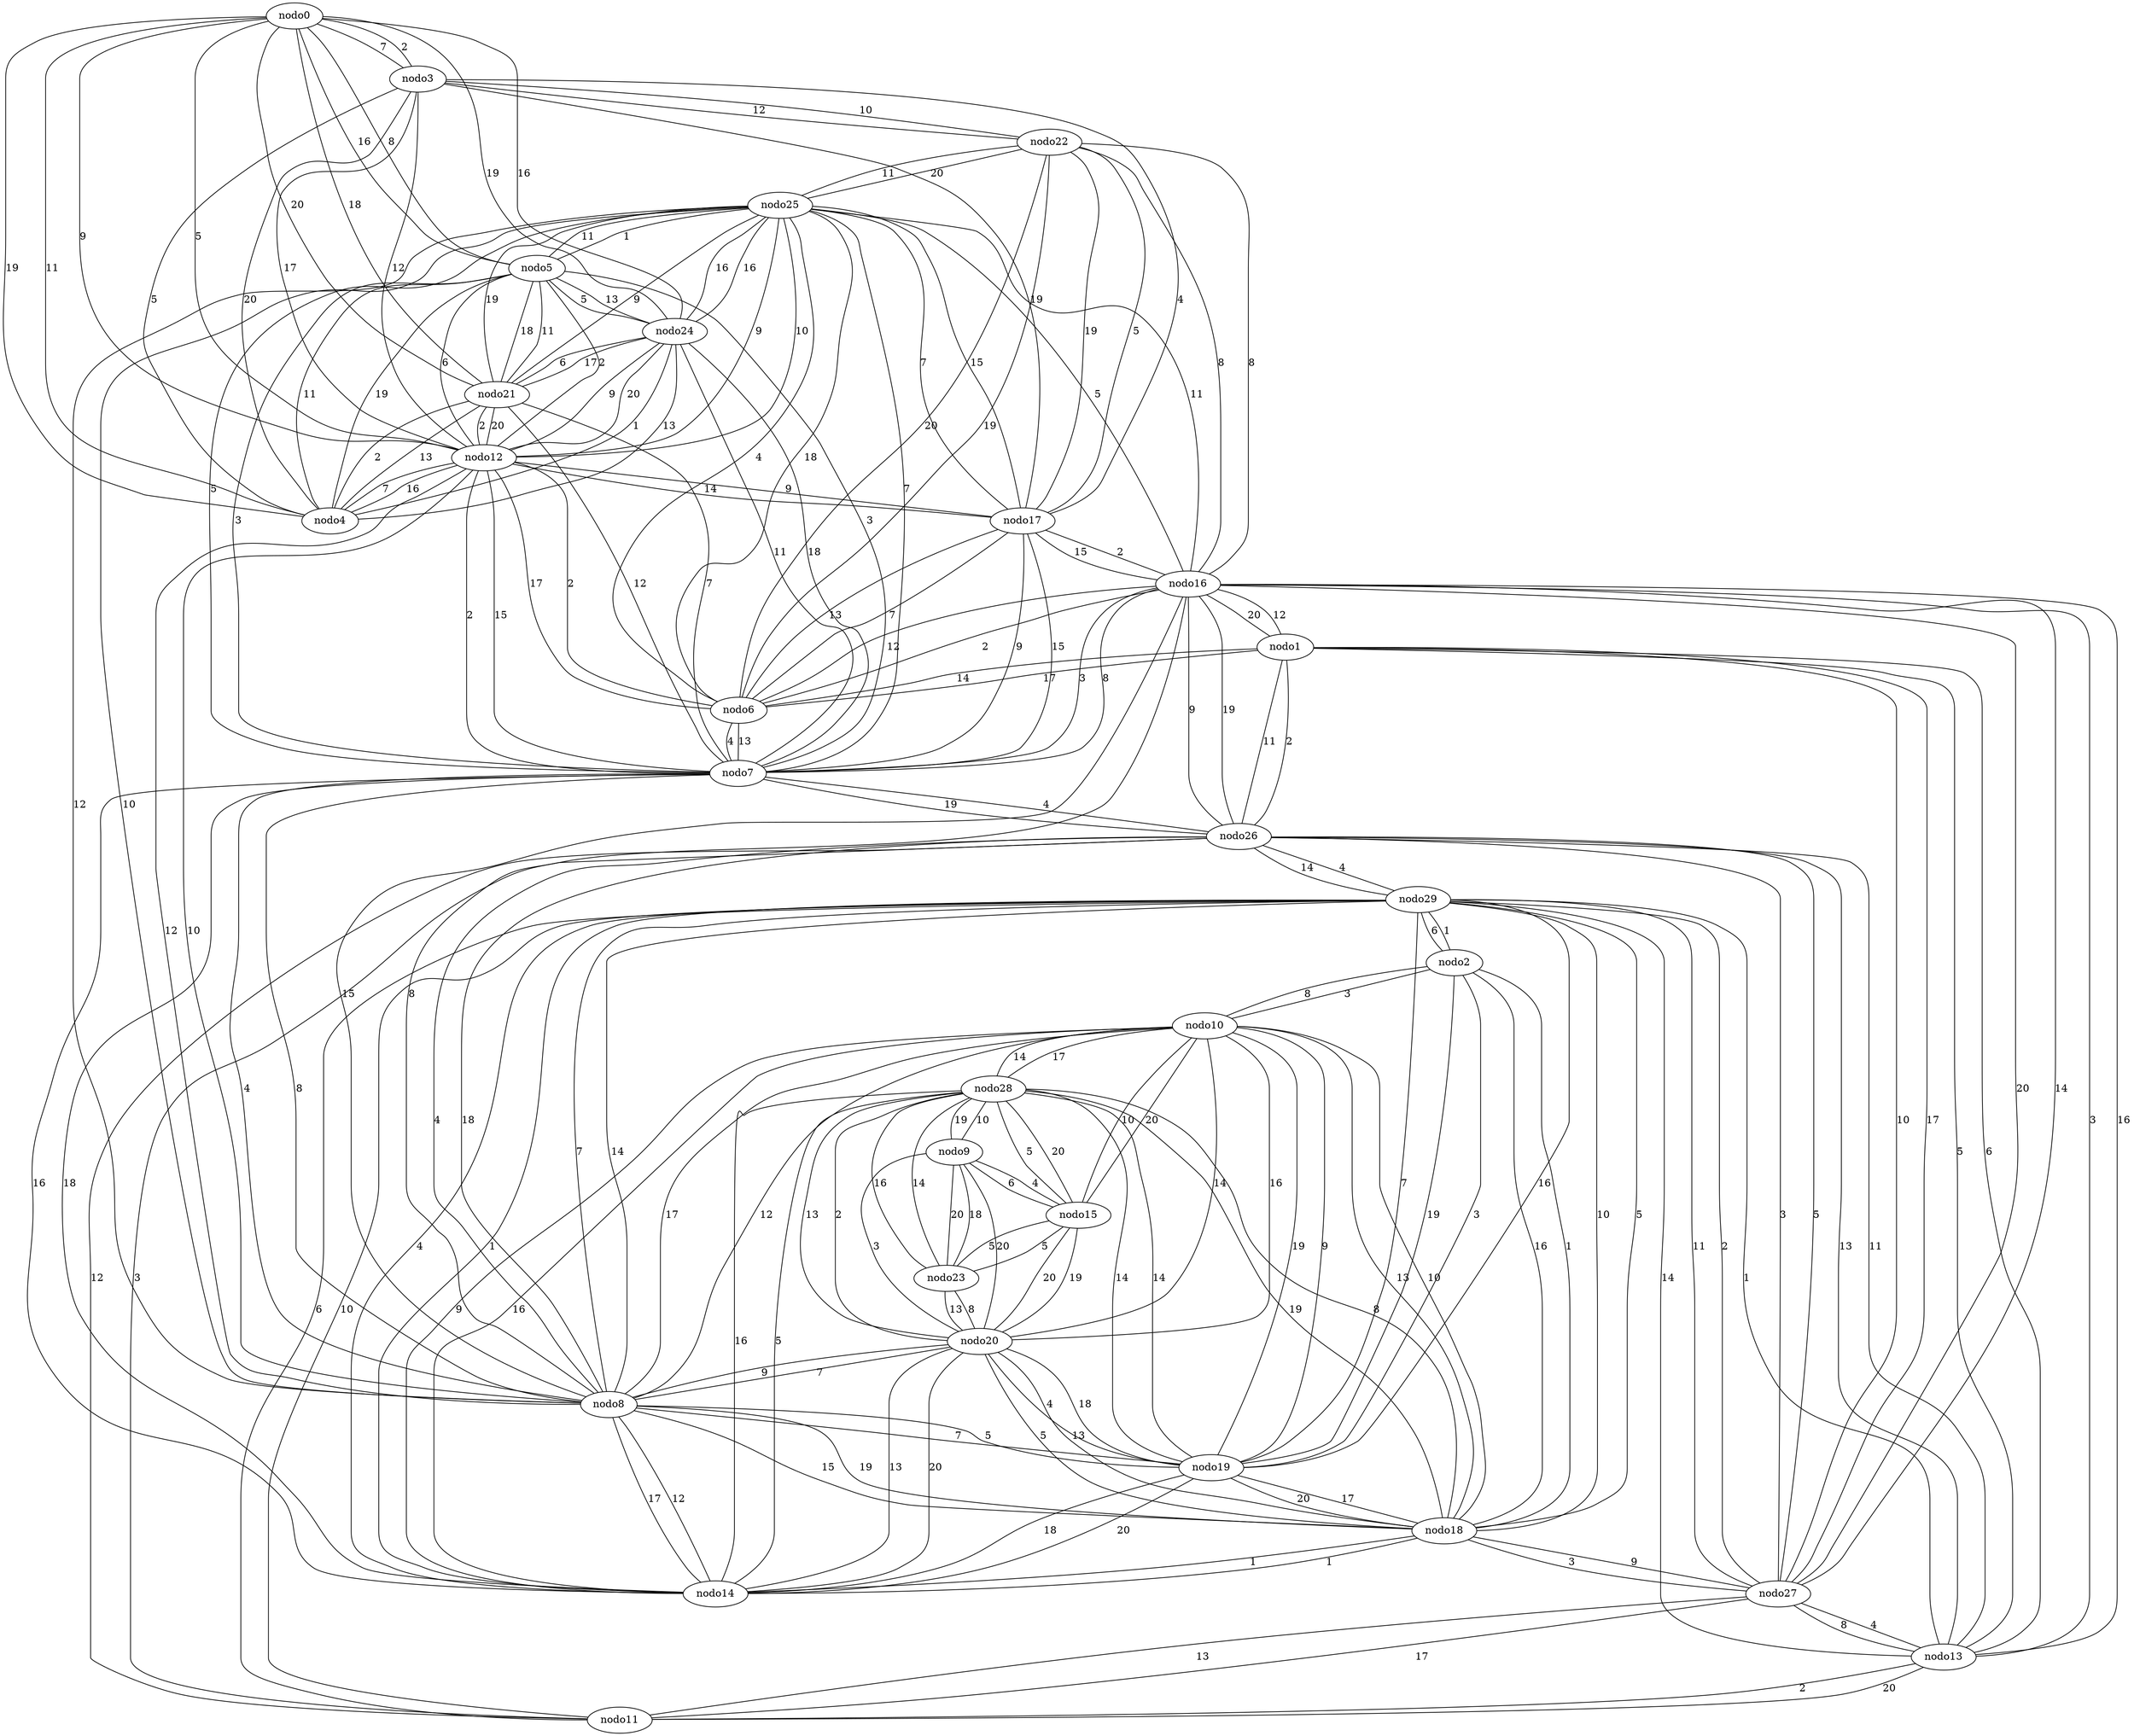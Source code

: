graph X {
 0 [label="nodo0"];
 1 [label="nodo1"];
 2 [label="nodo2"];
 3 [label="nodo3"];
 4 [label="nodo4"];
 5 [label="nodo5"];
 6 [label="nodo6"];
 7 [label="nodo7"];
 8 [label="nodo8"];
 9 [label="nodo9"];
 10 [label="nodo10"];
 11 [label="nodo11"];
 12 [label="nodo12"];
 13 [label="nodo13"];
 14 [label="nodo14"];
 15 [label="nodo15"];
 16 [label="nodo16"];
 17 [label="nodo17"];
 18 [label="nodo18"];
 19 [label="nodo19"];
 20 [label="nodo20"];
 21 [label="nodo21"];
 22 [label="nodo22"];
 23 [label="nodo23"];
 24 [label="nodo24"];
 25 [label="nodo25"];
 26 [label="nodo26"];
 27 [label="nodo27"];
 28 [label="nodo28"];
 29 [label="nodo29"];
 0 [label="nodo0"];
 3 [label="nodo3"];
 4 [label="nodo4"];
 5 [label="nodo5"];
 12 [label="nodo12"];
 21 [label="nodo21"];
 24 [label="nodo24"];
 1 [label="nodo1"];
 6 [label="nodo6"];
 13 [label="nodo13"];
 16 [label="nodo16"];
 26 [label="nodo26"];
 27 [label="nodo27"];
 2 [label="nodo2"];
 10 [label="nodo10"];
 18 [label="nodo18"];
 19 [label="nodo19"];
 29 [label="nodo29"];
 17 [label="nodo17"];
 22 [label="nodo22"];
 7 [label="nodo7"];
 25 [label="nodo25"];
 8 [label="nodo8"];
 14 [label="nodo14"];
 20 [label="nodo20"];
 9 [label="nodo9"];
 15 [label="nodo15"];
 23 [label="nodo23"];
 28 [label="nodo28"];
 11 [label="nodo11"];
  0 -- 3  [label="7"];
  0 -- 4  [label="19"];
  0 -- 5  [label="8"];
  0 -- 12  [label="9"];
  0 -- 21  [label="20"];
  0 -- 24  [label="16"];
  1 -- 6  [label="14"];
  1 -- 13  [label="6"];
  1 -- 16  [label="12"];
  1 -- 26  [label="2"];
  1 -- 27  [label="10"];
  2 -- 10  [label="3"];
  2 -- 18  [label="16"];
  2 -- 19  [label="19"];
  2 -- 29  [label="6"];
  3 -- 0  [label="2"];
  3 -- 4  [label="5"];
  3 -- 12  [label="12"];
  3 -- 17  [label="19"];
  3 -- 22  [label="12"];
  4 -- 0  [label="11"];
  4 -- 3  [label="20"];
  4 -- 5  [label="11"];
  4 -- 12  [label="7"];
  4 -- 21  [label="13"];
  4 -- 24  [label="13"];
  5 -- 0  [label="16"];
  5 -- 4  [label="19"];
  5 -- 7  [label="3"];
  5 -- 12  [label="6"];
  5 -- 21  [label="18"];
  5 -- 24  [label="13"];
  5 -- 25  [label="1"];
  6 -- 1  [label="17"];
  6 -- 7  [label="4"];
  6 -- 12  [label="2"];
  6 -- 16  [label="2"];
  6 -- 17  [label="7"];
  6 -- 22  [label="19"];
  6 -- 25  [label="18"];
  7 -- 5  [label="3"];
  7 -- 6  [label="13"];
  7 -- 8  [label="4"];
  7 -- 12  [label="2"];
  7 -- 14  [label="16"];
  7 -- 16  [label="8"];
  7 -- 17  [label="15"];
  7 -- 21  [label="7"];
  7 -- 24  [label="11"];
  7 -- 25  [label="7"];
  7 -- 26  [label="19"];
  8 -- 7  [label="8"];
  8 -- 10  [label="12"];
  8 -- 12  [label="10"];
  8 -- 14  [label="17"];
  8 -- 16  [label="8"];
  8 -- 18  [label="19"];
  8 -- 19  [label="5"];
  8 -- 20  [label="7"];
  8 -- 25  [label="10"];
  8 -- 26  [label="18"];
  8 -- 29  [label="14"];
  9 -- 15  [label="6"];
  9 -- 20  [label="20"];
  9 -- 23  [label="18"];
  9 -- 28  [label="19"];
  10 -- 2  [label="8"];
  10 -- 8  [label="17"];
  10 -- 14  [label="16"];
  10 -- 15  [label="20"];
  10 -- 18  [label="13"];
  10 -- 19  [label="9"];
  10 -- 20  [label="16"];
  10 -- 28  [label="17"];
  11 -- 13  [label="20"];
  11 -- 26  [label="3"];
  11 -- 27  [label="17"];
  11 -- 29  [label="10"];
  12 -- 0  [label="5"];
  12 -- 3  [label="17"];
  12 -- 4  [label="16"];
  12 -- 5  [label="2"];
  12 -- 6  [label="17"];
  12 -- 7  [label="15"];
  12 -- 8  [label="12"];
  12 -- 17  [label="9"];
  12 -- 21  [label="20"];
  12 -- 24  [label="20"];
  12 -- 25  [label="10"];
  13 -- 1  [label="5"];
  13 -- 11  [label="2"];
  13 -- 16  [label="16"];
  13 -- 26  [label="11"];
  13 -- 27  [label="4"];
  13 -- 29  [label="1"];
  14 -- 7  [label="18"];
  14 -- 8  [label="12"];
  14 -- 10  [label="9"];
  14 -- 18  [label="1"];
  14 -- 19  [label="20"];
  14 -- 20  [label="20"];
  14 -- 28  [label="16"];
  14 -- 29  [label="1"];
  15 -- 9  [label="4"];
  15 -- 10  [label="10"];
  15 -- 20  [label="20"];
  15 -- 23  [label="5"];
  15 -- 28  [label="20"];
  16 -- 1  [label="20"];
  16 -- 6  [label="12"];
  16 -- 7  [label="3"];
  16 -- 8  [label="15"];
  16 -- 13  [label="3"];
  16 -- 17  [label="2"];
  16 -- 22  [label="8"];
  16 -- 25  [label="11"];
  16 -- 26  [label="9"];
  16 -- 27  [label="20"];
  17 -- 3  [label="4"];
  17 -- 6  [label="13"];
  17 -- 7  [label="9"];
  17 -- 12  [label="14"];
  17 -- 16  [label="15"];
  17 -- 22  [label="5"];
  17 -- 25  [label="7"];
  18 -- 2  [label="1"];
  18 -- 8  [label="15"];
  18 -- 10  [label="10"];
  18 -- 14  [label="1"];
  18 -- 19  [label="17"];
  18 -- 20  [label="13"];
  18 -- 27  [label="3"];
  18 -- 28  [label="8"];
  18 -- 29  [label="10"];
  19 -- 2  [label="3"];
  19 -- 8  [label="7"];
  19 -- 10  [label="19"];
  19 -- 14  [label="18"];
  19 -- 18  [label="20"];
  19 -- 20  [label="18"];
  19 -- 28  [label="14"];
  19 -- 29  [label="16"];
  20 -- 8  [label="9"];
  20 -- 9  [label="3"];
  20 -- 10  [label="14"];
  20 -- 14  [label="13"];
  20 -- 15  [label="19"];
  20 -- 18  [label="5"];
  20 -- 19  [label="4"];
  20 -- 23  [label="13"];
  20 -- 28  [label="2"];
  21 -- 0  [label="18"];
  21 -- 4  [label="2"];
  21 -- 5  [label="11"];
  21 -- 7  [label="12"];
  21 -- 12  [label="2"];
  21 -- 24  [label="17"];
  21 -- 25  [label="9"];
  22 -- 3  [label="10"];
  22 -- 6  [label="20"];
  22 -- 16  [label="8"];
  22 -- 17  [label="19"];
  22 -- 25  [label="20"];
  23 -- 9  [label="20"];
  23 -- 15  [label="5"];
  23 -- 20  [label="8"];
  23 -- 28  [label="16"];
  24 -- 0  [label="19"];
  24 -- 4  [label="1"];
  24 -- 5  [label="5"];
  24 -- 7  [label="18"];
  24 -- 12  [label="9"];
  24 -- 21  [label="6"];
  24 -- 25  [label="16"];
  25 -- 5  [label="11"];
  25 -- 6  [label="4"];
  25 -- 7  [label="5"];
  25 -- 8  [label="12"];
  25 -- 12  [label="9"];
  25 -- 16  [label="5"];
  25 -- 17  [label="15"];
  25 -- 21  [label="19"];
  25 -- 22  [label="11"];
  25 -- 24  [label="16"];
  26 -- 1  [label="11"];
  26 -- 7  [label="4"];
  26 -- 8  [label="4"];
  26 -- 11  [label="12"];
  26 -- 13  [label="13"];
  26 -- 16  [label="19"];
  26 -- 27  [label="5"];
  26 -- 29  [label="4"];
  27 -- 1  [label="17"];
  27 -- 11  [label="13"];
  27 -- 13  [label="8"];
  27 -- 16  [label="14"];
  27 -- 18  [label="9"];
  27 -- 26  [label="3"];
  27 -- 29  [label="2"];
  28 -- 9  [label="10"];
  28 -- 10  [label="14"];
  28 -- 14  [label="5"];
  28 -- 15  [label="5"];
  28 -- 18  [label="19"];
  28 -- 19  [label="14"];
  28 -- 20  [label="13"];
  28 -- 23  [label="14"];
  29 -- 2  [label="1"];
  29 -- 8  [label="7"];
  29 -- 11  [label="6"];
  29 -- 13  [label="14"];
  29 -- 14  [label="4"];
  29 -- 18  [label="5"];
  29 -- 19  [label="7"];
  29 -- 26  [label="14"];
  29 -- 27  [label="11"];
}
